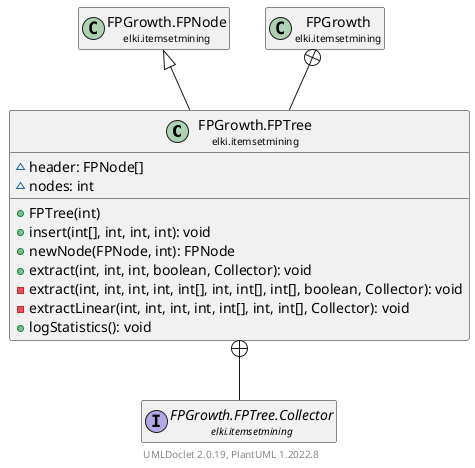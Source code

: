 @startuml
    remove .*\.(Instance|Par|Parameterizer|Factory)$
    set namespaceSeparator none
    hide empty fields
    hide empty methods

    class "<size:14>FPGrowth.FPTree\n<size:10>elki.itemsetmining" as elki.itemsetmining.FPGrowth.FPTree [[FPGrowth.FPTree.html]] {
        ~header: FPNode[]
        ~nodes: int
        +FPTree(int)
        +insert(int[], int, int, int): void
        +newNode(FPNode, int): FPNode
        +extract(int, int, int, boolean, Collector): void
        -extract(int, int, int, int, int[], int, int[], int[], boolean, Collector): void
        -extractLinear(int, int, int, int, int[], int, int[], Collector): void
        +logStatistics(): void
    }

    class "<size:14>FPGrowth.FPNode\n<size:10>elki.itemsetmining" as elki.itemsetmining.FPGrowth.FPNode [[FPGrowth.FPNode.html]]
    class "<size:14>FPGrowth\n<size:10>elki.itemsetmining" as elki.itemsetmining.FPGrowth [[FPGrowth.html]]
    interface "<size:14>FPGrowth.FPTree.Collector\n<size:10>elki.itemsetmining" as elki.itemsetmining.FPGrowth.FPTree.Collector [[FPGrowth.FPTree.Collector.html]]

    elki.itemsetmining.FPGrowth.FPNode <|-- elki.itemsetmining.FPGrowth.FPTree
    elki.itemsetmining.FPGrowth +-- elki.itemsetmining.FPGrowth.FPTree
    elki.itemsetmining.FPGrowth.FPTree +-- elki.itemsetmining.FPGrowth.FPTree.Collector

    center footer UMLDoclet 2.0.19, PlantUML 1.2022.8
@enduml
